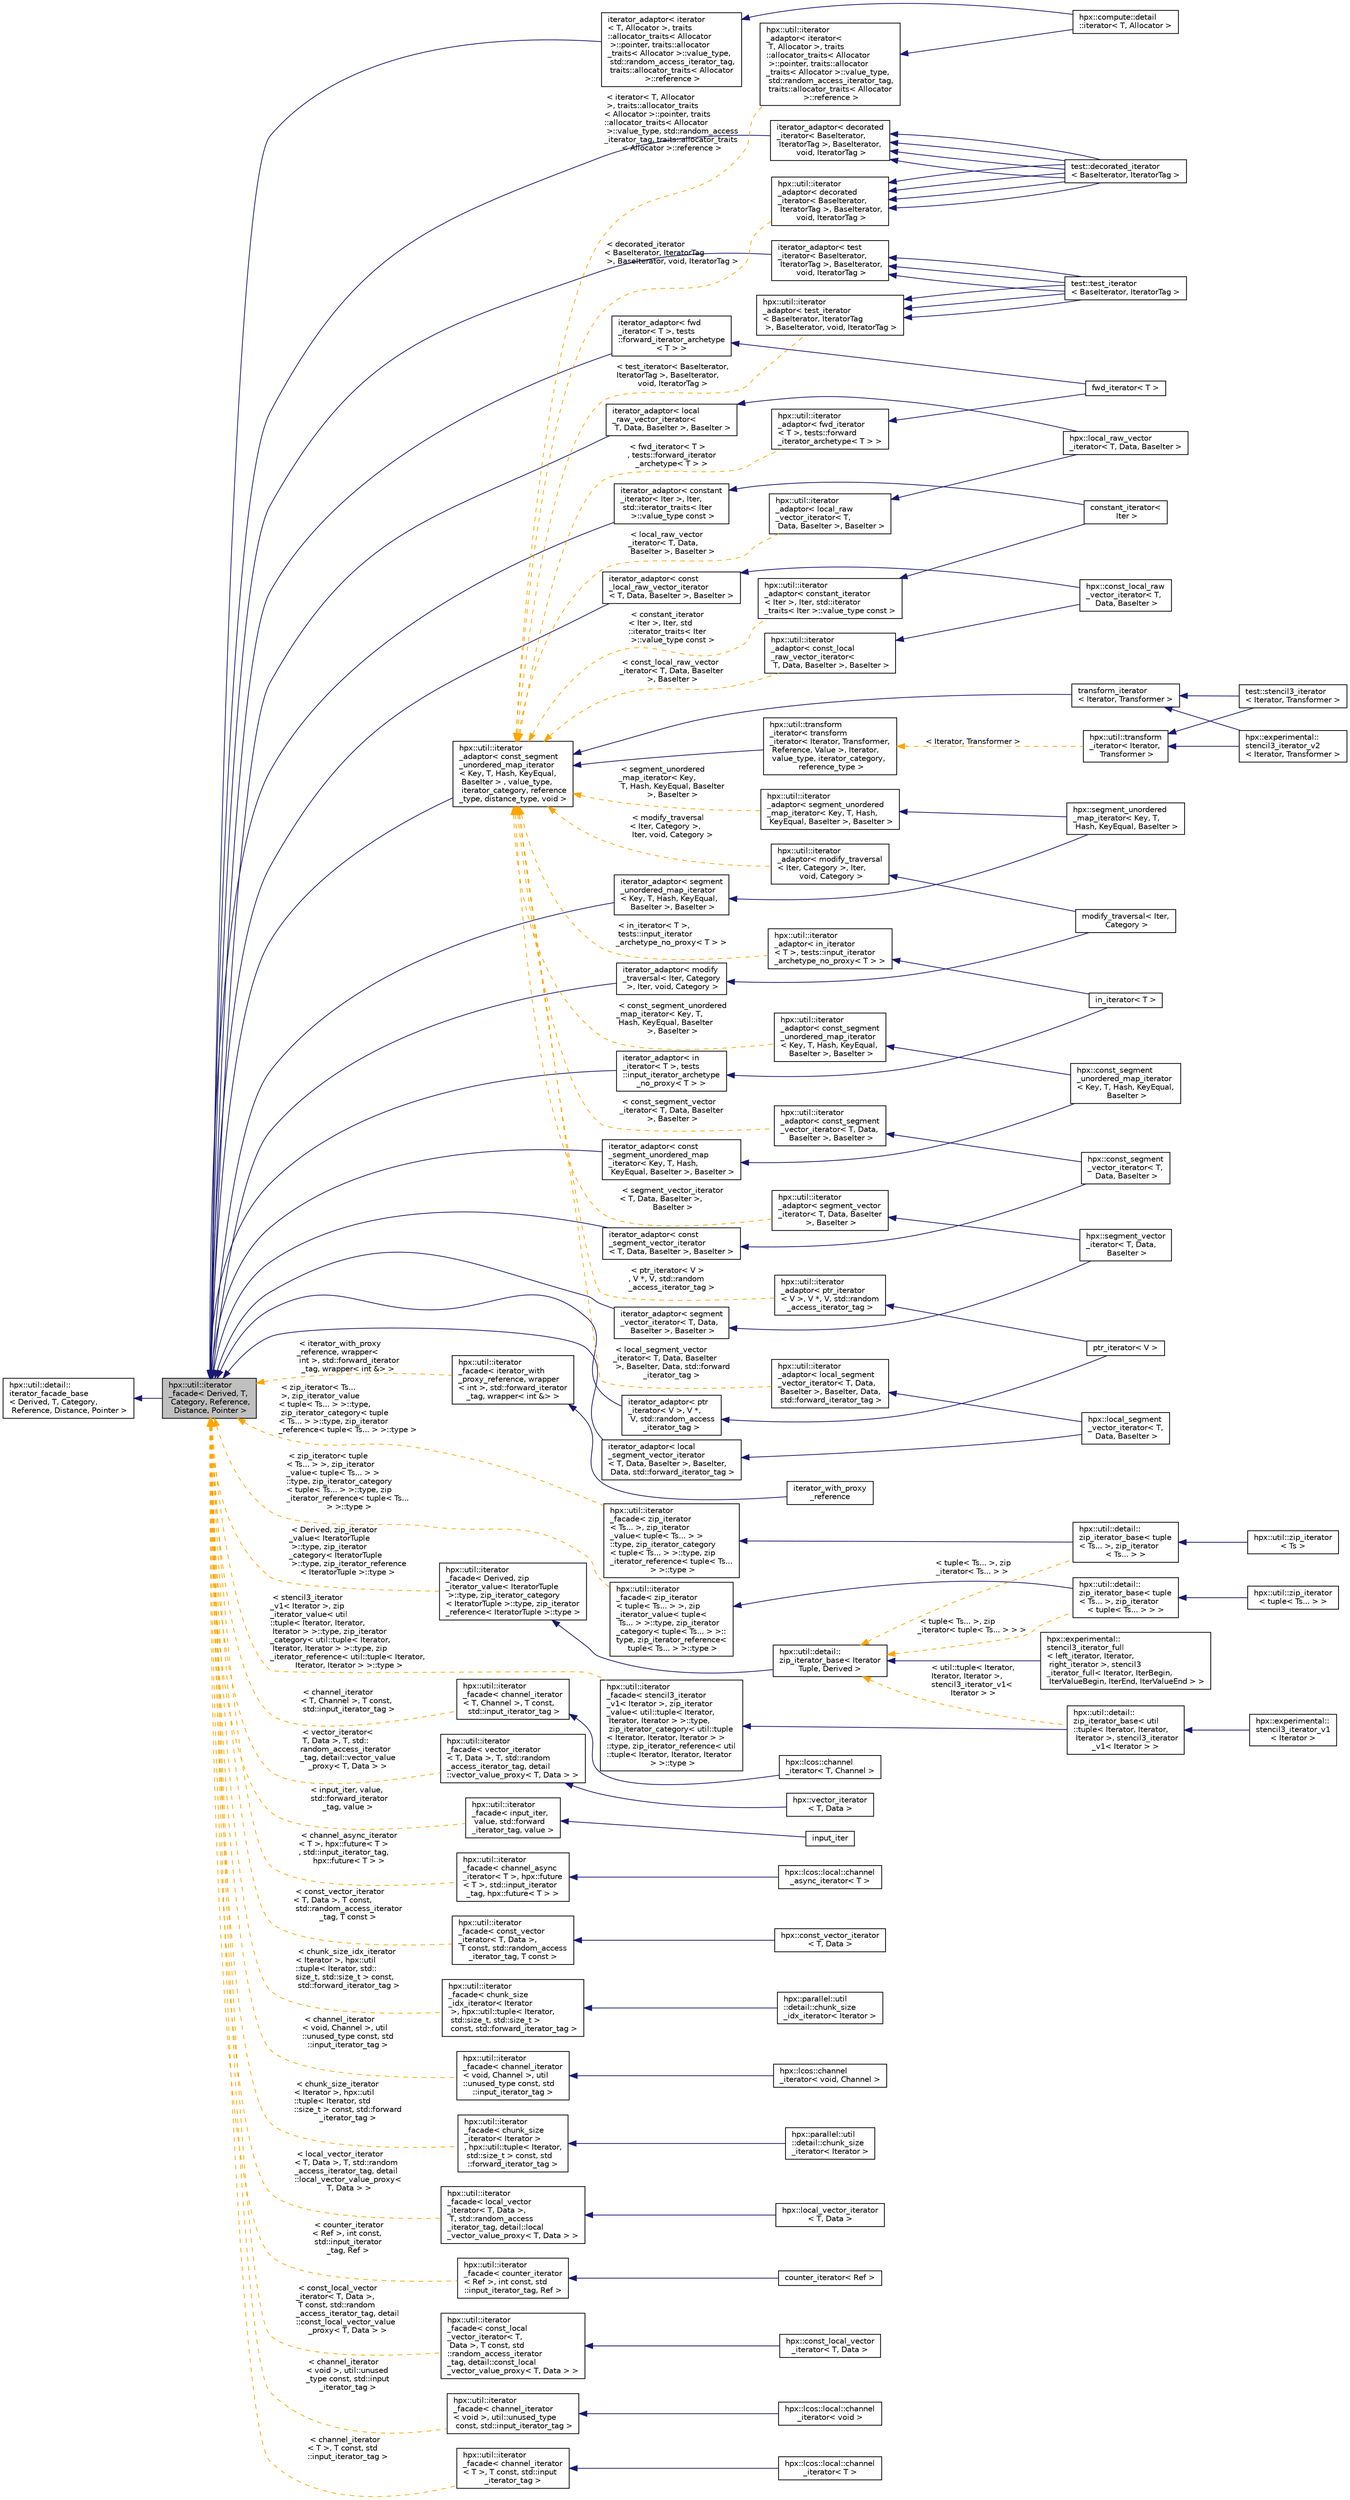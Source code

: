 digraph "hpx::util::iterator_facade&lt; Derived, T, Category, Reference, Distance, Pointer &gt;"
{
  edge [fontname="Helvetica",fontsize="10",labelfontname="Helvetica",labelfontsize="10"];
  node [fontname="Helvetica",fontsize="10",shape=record];
  rankdir="LR";
  Node0 [label="hpx::util::iterator\l_facade\< Derived, T,\l Category, Reference,\l Distance, Pointer \>",height=0.2,width=0.4,color="black", fillcolor="grey75", style="filled", fontcolor="black"];
  Node1 -> Node0 [dir="back",color="midnightblue",fontsize="10",style="solid",fontname="Helvetica"];
  Node1 [label="hpx::util::detail::\literator_facade_base\l\< Derived, T, Category,\l Reference, Distance, Pointer \>",height=0.2,width=0.4,color="black", fillcolor="white", style="filled",URL="$d5/d11/classhpx_1_1util_1_1detail_1_1iterator__facade__base.html"];
  Node0 -> Node2 [dir="back",color="midnightblue",fontsize="10",style="solid",fontname="Helvetica"];
  Node2 [label="hpx::util::iterator\l_adaptor\< const_segment\l_unordered_map_iterator\l\< Key, T, Hash, KeyEqual,\l BaseIter \> , value_type,\l iterator_category, reference\l_type, distance_type, void  \>",height=0.2,width=0.4,color="black", fillcolor="white", style="filled",URL="$dd/d31/classhpx_1_1util_1_1iterator__adaptor.html"];
  Node2 -> Node3 [dir="back",color="midnightblue",fontsize="10",style="solid",fontname="Helvetica"];
  Node3 [label="hpx::util::transform\l_iterator\< transform\l_iterator\< Iterator, Transformer,\l Reference, Value \>, Iterator,\l value_type, iterator_category,\l reference_type \>",height=0.2,width=0.4,color="black", fillcolor="white", style="filled",URL="$d0/d62/classhpx_1_1util_1_1transform__iterator.html"];
  Node3 -> Node4 [dir="back",color="orange",fontsize="10",style="dashed",label=" \< Iterator, Transformer \>" ,fontname="Helvetica"];
  Node4 [label="hpx::util::transform\l_iterator\< Iterator,\l Transformer \>",height=0.2,width=0.4,color="black", fillcolor="white", style="filled",URL="$d0/d62/classhpx_1_1util_1_1transform__iterator.html"];
  Node4 -> Node5 [dir="back",color="midnightblue",fontsize="10",style="solid",fontname="Helvetica"];
  Node5 [label="hpx::experimental::\lstencil3_iterator_v2\l\< Iterator, Transformer \>",height=0.2,width=0.4,color="black", fillcolor="white", style="filled",URL="$d1/d6e/classhpx_1_1experimental_1_1stencil3__iterator__v2.html"];
  Node4 -> Node6 [dir="back",color="midnightblue",fontsize="10",style="solid",fontname="Helvetica"];
  Node6 [label="test::stencil3_iterator\l\< Iterator, Transformer \>",height=0.2,width=0.4,color="black", fillcolor="white", style="filled",URL="$db/d27/classtest_1_1stencil3__iterator.html"];
  Node2 -> Node7 [dir="back",color="midnightblue",fontsize="10",style="solid",fontname="Helvetica"];
  Node7 [label="transform_iterator\l\< Iterator, Transformer \>",height=0.2,width=0.4,color="black", fillcolor="white", style="filled",URL="$d0/d62/classhpx_1_1util_1_1transform__iterator.html"];
  Node7 -> Node5 [dir="back",color="midnightblue",fontsize="10",style="solid",fontname="Helvetica"];
  Node7 -> Node6 [dir="back",color="midnightblue",fontsize="10",style="solid",fontname="Helvetica"];
  Node2 -> Node8 [dir="back",color="orange",fontsize="10",style="dashed",label=" \< fwd_iterator\< T \>\l, tests::forward_iterator\l_archetype\< T \> \>" ,fontname="Helvetica"];
  Node8 [label="hpx::util::iterator\l_adaptor\< fwd_iterator\l\< T \>, tests::forward\l_iterator_archetype\< T \> \>",height=0.2,width=0.4,color="black", fillcolor="white", style="filled",URL="$dd/d31/classhpx_1_1util_1_1iterator__adaptor.html"];
  Node8 -> Node9 [dir="back",color="midnightblue",fontsize="10",style="solid",fontname="Helvetica"];
  Node9 [label="fwd_iterator\< T \>",height=0.2,width=0.4,color="black", fillcolor="white", style="filled",URL="$da/de9/structfwd__iterator.html"];
  Node2 -> Node10 [dir="back",color="orange",fontsize="10",style="dashed",label=" \< constant_iterator\l\< Iter \>, Iter, std\l::iterator_traits\< Iter\l \>::value_type const \>" ,fontname="Helvetica"];
  Node10 [label="hpx::util::iterator\l_adaptor\< constant_iterator\l\< Iter \>, Iter, std::iterator\l_traits\< Iter \>::value_type const \>",height=0.2,width=0.4,color="black", fillcolor="white", style="filled",URL="$dd/d31/classhpx_1_1util_1_1iterator__adaptor.html"];
  Node10 -> Node11 [dir="back",color="midnightblue",fontsize="10",style="solid",fontname="Helvetica"];
  Node11 [label="constant_iterator\<\l Iter \>",height=0.2,width=0.4,color="black", fillcolor="white", style="filled",URL="$d3/d8c/structconstant__iterator.html"];
  Node2 -> Node12 [dir="back",color="orange",fontsize="10",style="dashed",label=" \< iterator\< T, Allocator\l \>, traits::allocator_traits\l\< Allocator \>::pointer, traits\l::allocator_traits\< Allocator\l \>::value_type, std::random_access\l_iterator_tag, traits::allocator_traits\l\< Allocator \>::reference \>" ,fontname="Helvetica"];
  Node12 [label="hpx::util::iterator\l_adaptor\< iterator\<\l T, Allocator \>, traits\l::allocator_traits\< Allocator\l \>::pointer, traits::allocator\l_traits\< Allocator \>::value_type,\l std::random_access_iterator_tag,\l traits::allocator_traits\< Allocator\l \>::reference \>",height=0.2,width=0.4,color="black", fillcolor="white", style="filled",URL="$dd/d31/classhpx_1_1util_1_1iterator__adaptor.html"];
  Node12 -> Node13 [dir="back",color="midnightblue",fontsize="10",style="solid",fontname="Helvetica"];
  Node13 [label="hpx::compute::detail\l::iterator\< T, Allocator \>",height=0.2,width=0.4,color="black", fillcolor="white", style="filled",URL="$da/d96/structhpx_1_1compute_1_1detail_1_1iterator.html"];
  Node2 -> Node14 [dir="back",color="orange",fontsize="10",style="dashed",label=" \< test_iterator\< BaseIterator,\l IteratorTag \>, BaseIterator,\l void, IteratorTag \>" ,fontname="Helvetica"];
  Node14 [label="hpx::util::iterator\l_adaptor\< test_iterator\l\< BaseIterator, IteratorTag\l \>, BaseIterator, void, IteratorTag \>",height=0.2,width=0.4,color="black", fillcolor="white", style="filled",URL="$dd/d31/classhpx_1_1util_1_1iterator__adaptor.html"];
  Node14 -> Node15 [dir="back",color="midnightblue",fontsize="10",style="solid",fontname="Helvetica"];
  Node15 [label="test::test_iterator\l\< BaseIterator, IteratorTag \>",height=0.2,width=0.4,color="black", fillcolor="white", style="filled",URL="$d8/d70/structtest_1_1test__iterator.html"];
  Node14 -> Node15 [dir="back",color="midnightblue",fontsize="10",style="solid",fontname="Helvetica"];
  Node14 -> Node15 [dir="back",color="midnightblue",fontsize="10",style="solid",fontname="Helvetica"];
  Node2 -> Node16 [dir="back",color="orange",fontsize="10",style="dashed",label=" \< local_raw_vector\l_iterator\< T, Data,\l BaseIter \>, BaseIter \>" ,fontname="Helvetica"];
  Node16 [label="hpx::util::iterator\l_adaptor\< local_raw\l_vector_iterator\< T,\l Data, BaseIter \>, BaseIter \>",height=0.2,width=0.4,color="black", fillcolor="white", style="filled",URL="$dd/d31/classhpx_1_1util_1_1iterator__adaptor.html"];
  Node16 -> Node17 [dir="back",color="midnightblue",fontsize="10",style="solid",fontname="Helvetica"];
  Node17 [label="hpx::local_raw_vector\l_iterator\< T, Data, BaseIter \>",height=0.2,width=0.4,color="black", fillcolor="white", style="filled",URL="$d7/dfa/classhpx_1_1local__raw__vector__iterator.html"];
  Node2 -> Node18 [dir="back",color="orange",fontsize="10",style="dashed",label=" \< const_local_raw_vector\l_iterator\< T, Data, BaseIter\l \>, BaseIter \>" ,fontname="Helvetica"];
  Node18 [label="hpx::util::iterator\l_adaptor\< const_local\l_raw_vector_iterator\<\l T, Data, BaseIter \>, BaseIter \>",height=0.2,width=0.4,color="black", fillcolor="white", style="filled",URL="$dd/d31/classhpx_1_1util_1_1iterator__adaptor.html"];
  Node18 -> Node19 [dir="back",color="midnightblue",fontsize="10",style="solid",fontname="Helvetica"];
  Node19 [label="hpx::const_local_raw\l_vector_iterator\< T,\l Data, BaseIter \>",height=0.2,width=0.4,color="black", fillcolor="white", style="filled",URL="$d1/d83/classhpx_1_1const__local__raw__vector__iterator.html"];
  Node2 -> Node20 [dir="back",color="orange",fontsize="10",style="dashed",label=" \< in_iterator\< T \>,\l tests::input_iterator\l_archetype_no_proxy\< T \> \>" ,fontname="Helvetica"];
  Node20 [label="hpx::util::iterator\l_adaptor\< in_iterator\l\< T \>, tests::input_iterator\l_archetype_no_proxy\< T \> \>",height=0.2,width=0.4,color="black", fillcolor="white", style="filled",URL="$dd/d31/classhpx_1_1util_1_1iterator__adaptor.html"];
  Node20 -> Node21 [dir="back",color="midnightblue",fontsize="10",style="solid",fontname="Helvetica"];
  Node21 [label="in_iterator\< T \>",height=0.2,width=0.4,color="black", fillcolor="white", style="filled",URL="$dd/d3c/structin__iterator.html"];
  Node2 -> Node22 [dir="back",color="orange",fontsize="10",style="dashed",label=" \< const_segment_vector\l_iterator\< T, Data, BaseIter\l \>, BaseIter \>" ,fontname="Helvetica"];
  Node22 [label="hpx::util::iterator\l_adaptor\< const_segment\l_vector_iterator\< T, Data,\l BaseIter \>, BaseIter \>",height=0.2,width=0.4,color="black", fillcolor="white", style="filled",URL="$dd/d31/classhpx_1_1util_1_1iterator__adaptor.html"];
  Node22 -> Node23 [dir="back",color="midnightblue",fontsize="10",style="solid",fontname="Helvetica"];
  Node23 [label="hpx::const_segment\l_vector_iterator\< T,\l Data, BaseIter \>",height=0.2,width=0.4,color="black", fillcolor="white", style="filled",URL="$da/d11/classhpx_1_1const__segment__vector__iterator.html"];
  Node2 -> Node24 [dir="back",color="orange",fontsize="10",style="dashed",label=" \< local_segment_vector\l_iterator\< T, Data, BaseIter\l \>, BaseIter, Data, std::forward\l_iterator_tag \>" ,fontname="Helvetica"];
  Node24 [label="hpx::util::iterator\l_adaptor\< local_segment\l_vector_iterator\< T, Data,\l BaseIter \>, BaseIter, Data,\l std::forward_iterator_tag \>",height=0.2,width=0.4,color="black", fillcolor="white", style="filled",URL="$dd/d31/classhpx_1_1util_1_1iterator__adaptor.html"];
  Node24 -> Node25 [dir="back",color="midnightblue",fontsize="10",style="solid",fontname="Helvetica"];
  Node25 [label="hpx::local_segment\l_vector_iterator\< T,\l Data, BaseIter \>",height=0.2,width=0.4,color="black", fillcolor="white", style="filled",URL="$d8/d51/classhpx_1_1local__segment__vector__iterator.html",tooltip="This class implement the local segmented iterator for the hpx::vector. "];
  Node2 -> Node26 [dir="back",color="orange",fontsize="10",style="dashed",label=" \< const_segment_unordered\l_map_iterator\< Key, T,\l Hash, KeyEqual, BaseIter\l \>, BaseIter \>" ,fontname="Helvetica"];
  Node26 [label="hpx::util::iterator\l_adaptor\< const_segment\l_unordered_map_iterator\l\< Key, T, Hash, KeyEqual,\l BaseIter \>, BaseIter \>",height=0.2,width=0.4,color="black", fillcolor="white", style="filled",URL="$dd/d31/classhpx_1_1util_1_1iterator__adaptor.html"];
  Node26 -> Node27 [dir="back",color="midnightblue",fontsize="10",style="solid",fontname="Helvetica"];
  Node27 [label="hpx::const_segment\l_unordered_map_iterator\l\< Key, T, Hash, KeyEqual,\l BaseIter \>",height=0.2,width=0.4,color="black", fillcolor="white", style="filled",URL="$d9/d58/classhpx_1_1const__segment__unordered__map__iterator.html"];
  Node2 -> Node28 [dir="back",color="orange",fontsize="10",style="dashed",label=" \< modify_traversal\l\< Iter, Category \>,\l Iter, void, Category \>" ,fontname="Helvetica"];
  Node28 [label="hpx::util::iterator\l_adaptor\< modify_traversal\l\< Iter, Category \>, Iter,\l void, Category \>",height=0.2,width=0.4,color="black", fillcolor="white", style="filled",URL="$dd/d31/classhpx_1_1util_1_1iterator__adaptor.html"];
  Node28 -> Node29 [dir="back",color="midnightblue",fontsize="10",style="solid",fontname="Helvetica"];
  Node29 [label="modify_traversal\< Iter,\l Category \>",height=0.2,width=0.4,color="black", fillcolor="white", style="filled",URL="$dc/d7c/structmodify__traversal.html"];
  Node2 -> Node30 [dir="back",color="orange",fontsize="10",style="dashed",label=" \< segment_vector_iterator\l\< T, Data, BaseIter \>,\l BaseIter \>" ,fontname="Helvetica"];
  Node30 [label="hpx::util::iterator\l_adaptor\< segment_vector\l_iterator\< T, Data, BaseIter\l \>, BaseIter \>",height=0.2,width=0.4,color="black", fillcolor="white", style="filled",URL="$dd/d31/classhpx_1_1util_1_1iterator__adaptor.html"];
  Node30 -> Node31 [dir="back",color="midnightblue",fontsize="10",style="solid",fontname="Helvetica"];
  Node31 [label="hpx::segment_vector\l_iterator\< T, Data,\l BaseIter \>",height=0.2,width=0.4,color="black", fillcolor="white", style="filled",URL="$dc/de7/classhpx_1_1segment__vector__iterator.html",tooltip="This class implement the segmented iterator for the hpx::vector. "];
  Node2 -> Node32 [dir="back",color="orange",fontsize="10",style="dashed",label=" \< decorated_iterator\l\< BaseIterator, IteratorTag\l \>, BaseIterator, void, IteratorTag \>" ,fontname="Helvetica"];
  Node32 [label="hpx::util::iterator\l_adaptor\< decorated\l_iterator\< BaseIterator,\l IteratorTag \>, BaseIterator,\l void, IteratorTag \>",height=0.2,width=0.4,color="black", fillcolor="white", style="filled",URL="$dd/d31/classhpx_1_1util_1_1iterator__adaptor.html"];
  Node32 -> Node33 [dir="back",color="midnightblue",fontsize="10",style="solid",fontname="Helvetica"];
  Node33 [label="test::decorated_iterator\l\< BaseIterator, IteratorTag \>",height=0.2,width=0.4,color="black", fillcolor="white", style="filled",URL="$d5/d3a/structtest_1_1decorated__iterator.html"];
  Node32 -> Node33 [dir="back",color="midnightblue",fontsize="10",style="solid",fontname="Helvetica"];
  Node32 -> Node33 [dir="back",color="midnightblue",fontsize="10",style="solid",fontname="Helvetica"];
  Node32 -> Node33 [dir="back",color="midnightblue",fontsize="10",style="solid",fontname="Helvetica"];
  Node2 -> Node34 [dir="back",color="orange",fontsize="10",style="dashed",label=" \< ptr_iterator\< V \>\l, V *, V, std::random\l_access_iterator_tag \>" ,fontname="Helvetica"];
  Node34 [label="hpx::util::iterator\l_adaptor\< ptr_iterator\l\< V \>, V *, V, std::random\l_access_iterator_tag \>",height=0.2,width=0.4,color="black", fillcolor="white", style="filled",URL="$dd/d31/classhpx_1_1util_1_1iterator__adaptor.html"];
  Node34 -> Node35 [dir="back",color="midnightblue",fontsize="10",style="solid",fontname="Helvetica"];
  Node35 [label="ptr_iterator\< V \>",height=0.2,width=0.4,color="black", fillcolor="white", style="filled",URL="$df/d69/structptr__iterator.html"];
  Node2 -> Node36 [dir="back",color="orange",fontsize="10",style="dashed",label=" \< segment_unordered\l_map_iterator\< Key,\l T, Hash, KeyEqual, BaseIter\l \>, BaseIter \>" ,fontname="Helvetica"];
  Node36 [label="hpx::util::iterator\l_adaptor\< segment_unordered\l_map_iterator\< Key, T, Hash,\l KeyEqual, BaseIter \>, BaseIter \>",height=0.2,width=0.4,color="black", fillcolor="white", style="filled",URL="$dd/d31/classhpx_1_1util_1_1iterator__adaptor.html"];
  Node36 -> Node37 [dir="back",color="midnightblue",fontsize="10",style="solid",fontname="Helvetica"];
  Node37 [label="hpx::segment_unordered\l_map_iterator\< Key, T,\l Hash, KeyEqual, BaseIter \>",height=0.2,width=0.4,color="black", fillcolor="white", style="filled",URL="$d4/d5f/classhpx_1_1segment__unordered__map__iterator.html",tooltip="This class implement the segmented iterator for the hpx::vector. "];
  Node0 -> Node38 [dir="back",color="midnightblue",fontsize="10",style="solid",fontname="Helvetica"];
  Node38 [label="iterator_adaptor\< const\l_local_raw_vector_iterator\l\< T, Data, BaseIter \>, BaseIter \>",height=0.2,width=0.4,color="black", fillcolor="white", style="filled",URL="$dd/d31/classhpx_1_1util_1_1iterator__adaptor.html"];
  Node38 -> Node19 [dir="back",color="midnightblue",fontsize="10",style="solid",fontname="Helvetica"];
  Node0 -> Node39 [dir="back",color="midnightblue",fontsize="10",style="solid",fontname="Helvetica"];
  Node39 [label="iterator_adaptor\< const\l_segment_unordered_map\l_iterator\< Key, T, Hash,\l KeyEqual, BaseIter \>, BaseIter \>",height=0.2,width=0.4,color="black", fillcolor="white", style="filled",URL="$dd/d31/classhpx_1_1util_1_1iterator__adaptor.html"];
  Node39 -> Node27 [dir="back",color="midnightblue",fontsize="10",style="solid",fontname="Helvetica"];
  Node0 -> Node40 [dir="back",color="midnightblue",fontsize="10",style="solid",fontname="Helvetica"];
  Node40 [label="iterator_adaptor\< const\l_segment_vector_iterator\l\< T, Data, BaseIter \>, BaseIter \>",height=0.2,width=0.4,color="black", fillcolor="white", style="filled",URL="$dd/d31/classhpx_1_1util_1_1iterator__adaptor.html"];
  Node40 -> Node23 [dir="back",color="midnightblue",fontsize="10",style="solid",fontname="Helvetica"];
  Node0 -> Node41 [dir="back",color="midnightblue",fontsize="10",style="solid",fontname="Helvetica"];
  Node41 [label="iterator_adaptor\< constant\l_iterator\< Iter \>, Iter,\l std::iterator_traits\< Iter\l \>::value_type const \>",height=0.2,width=0.4,color="black", fillcolor="white", style="filled",URL="$dd/d31/classhpx_1_1util_1_1iterator__adaptor.html"];
  Node41 -> Node11 [dir="back",color="midnightblue",fontsize="10",style="solid",fontname="Helvetica"];
  Node0 -> Node42 [dir="back",color="midnightblue",fontsize="10",style="solid",fontname="Helvetica"];
  Node42 [label="iterator_adaptor\< decorated\l_iterator\< BaseIterator,\l IteratorTag \>, BaseIterator,\l void, IteratorTag \>",height=0.2,width=0.4,color="black", fillcolor="white", style="filled",URL="$dd/d31/classhpx_1_1util_1_1iterator__adaptor.html"];
  Node42 -> Node33 [dir="back",color="midnightblue",fontsize="10",style="solid",fontname="Helvetica"];
  Node42 -> Node33 [dir="back",color="midnightblue",fontsize="10",style="solid",fontname="Helvetica"];
  Node42 -> Node33 [dir="back",color="midnightblue",fontsize="10",style="solid",fontname="Helvetica"];
  Node42 -> Node33 [dir="back",color="midnightblue",fontsize="10",style="solid",fontname="Helvetica"];
  Node0 -> Node43 [dir="back",color="midnightblue",fontsize="10",style="solid",fontname="Helvetica"];
  Node43 [label="iterator_adaptor\< fwd\l_iterator\< T \>, tests\l::forward_iterator_archetype\l\< T \> \>",height=0.2,width=0.4,color="black", fillcolor="white", style="filled",URL="$dd/d31/classhpx_1_1util_1_1iterator__adaptor.html"];
  Node43 -> Node9 [dir="back",color="midnightblue",fontsize="10",style="solid",fontname="Helvetica"];
  Node0 -> Node44 [dir="back",color="midnightblue",fontsize="10",style="solid",fontname="Helvetica"];
  Node44 [label="iterator_adaptor\< in\l_iterator\< T \>, tests\l::input_iterator_archetype\l_no_proxy\< T \> \>",height=0.2,width=0.4,color="black", fillcolor="white", style="filled",URL="$dd/d31/classhpx_1_1util_1_1iterator__adaptor.html"];
  Node44 -> Node21 [dir="back",color="midnightblue",fontsize="10",style="solid",fontname="Helvetica"];
  Node0 -> Node45 [dir="back",color="midnightblue",fontsize="10",style="solid",fontname="Helvetica"];
  Node45 [label="iterator_adaptor\< iterator\l\< T, Allocator \>, traits\l::allocator_traits\< Allocator\l \>::pointer, traits::allocator\l_traits\< Allocator \>::value_type,\l std::random_access_iterator_tag,\l traits::allocator_traits\< Allocator\l \>::reference \>",height=0.2,width=0.4,color="black", fillcolor="white", style="filled",URL="$dd/d31/classhpx_1_1util_1_1iterator__adaptor.html"];
  Node45 -> Node13 [dir="back",color="midnightblue",fontsize="10",style="solid",fontname="Helvetica"];
  Node0 -> Node46 [dir="back",color="midnightblue",fontsize="10",style="solid",fontname="Helvetica"];
  Node46 [label="iterator_adaptor\< local\l_raw_vector_iterator\<\l T, Data, BaseIter \>, BaseIter \>",height=0.2,width=0.4,color="black", fillcolor="white", style="filled",URL="$dd/d31/classhpx_1_1util_1_1iterator__adaptor.html"];
  Node46 -> Node17 [dir="back",color="midnightblue",fontsize="10",style="solid",fontname="Helvetica"];
  Node0 -> Node47 [dir="back",color="midnightblue",fontsize="10",style="solid",fontname="Helvetica"];
  Node47 [label="iterator_adaptor\< local\l_segment_vector_iterator\l\< T, Data, BaseIter \>, BaseIter,\l Data, std::forward_iterator_tag \>",height=0.2,width=0.4,color="black", fillcolor="white", style="filled",URL="$dd/d31/classhpx_1_1util_1_1iterator__adaptor.html"];
  Node47 -> Node25 [dir="back",color="midnightblue",fontsize="10",style="solid",fontname="Helvetica"];
  Node0 -> Node48 [dir="back",color="midnightblue",fontsize="10",style="solid",fontname="Helvetica"];
  Node48 [label="iterator_adaptor\< modify\l_traversal\< Iter, Category\l \>, Iter, void, Category \>",height=0.2,width=0.4,color="black", fillcolor="white", style="filled",URL="$dd/d31/classhpx_1_1util_1_1iterator__adaptor.html"];
  Node48 -> Node29 [dir="back",color="midnightblue",fontsize="10",style="solid",fontname="Helvetica"];
  Node0 -> Node49 [dir="back",color="midnightblue",fontsize="10",style="solid",fontname="Helvetica"];
  Node49 [label="iterator_adaptor\< ptr\l_iterator\< V \>, V *,\l V, std::random_access\l_iterator_tag \>",height=0.2,width=0.4,color="black", fillcolor="white", style="filled",URL="$dd/d31/classhpx_1_1util_1_1iterator__adaptor.html"];
  Node49 -> Node35 [dir="back",color="midnightblue",fontsize="10",style="solid",fontname="Helvetica"];
  Node0 -> Node50 [dir="back",color="midnightblue",fontsize="10",style="solid",fontname="Helvetica"];
  Node50 [label="iterator_adaptor\< segment\l_unordered_map_iterator\l\< Key, T, Hash, KeyEqual,\l BaseIter \>, BaseIter \>",height=0.2,width=0.4,color="black", fillcolor="white", style="filled",URL="$dd/d31/classhpx_1_1util_1_1iterator__adaptor.html"];
  Node50 -> Node37 [dir="back",color="midnightblue",fontsize="10",style="solid",fontname="Helvetica"];
  Node0 -> Node51 [dir="back",color="midnightblue",fontsize="10",style="solid",fontname="Helvetica"];
  Node51 [label="iterator_adaptor\< segment\l_vector_iterator\< T, Data,\l BaseIter \>, BaseIter \>",height=0.2,width=0.4,color="black", fillcolor="white", style="filled",URL="$dd/d31/classhpx_1_1util_1_1iterator__adaptor.html"];
  Node51 -> Node31 [dir="back",color="midnightblue",fontsize="10",style="solid",fontname="Helvetica"];
  Node0 -> Node52 [dir="back",color="midnightblue",fontsize="10",style="solid",fontname="Helvetica"];
  Node52 [label="iterator_adaptor\< test\l_iterator\< BaseIterator,\l IteratorTag \>, BaseIterator,\l void, IteratorTag \>",height=0.2,width=0.4,color="black", fillcolor="white", style="filled",URL="$dd/d31/classhpx_1_1util_1_1iterator__adaptor.html"];
  Node52 -> Node15 [dir="back",color="midnightblue",fontsize="10",style="solid",fontname="Helvetica"];
  Node52 -> Node15 [dir="back",color="midnightblue",fontsize="10",style="solid",fontname="Helvetica"];
  Node52 -> Node15 [dir="back",color="midnightblue",fontsize="10",style="solid",fontname="Helvetica"];
  Node0 -> Node53 [dir="back",color="orange",fontsize="10",style="dashed",label=" \< iterator_with_proxy\l_reference, wrapper\<\l int \>, std::forward_iterator\l_tag, wrapper\< int &\> \>" ,fontname="Helvetica"];
  Node53 [label="hpx::util::iterator\l_facade\< iterator_with\l_proxy_reference, wrapper\l\< int \>, std::forward_iterator\l_tag, wrapper\< int &\> \>",height=0.2,width=0.4,color="black", fillcolor="white", style="filled",URL="$db/d7c/structhpx_1_1util_1_1iterator__facade.html"];
  Node53 -> Node54 [dir="back",color="midnightblue",fontsize="10",style="solid",fontname="Helvetica"];
  Node54 [label="iterator_with_proxy\l_reference",height=0.2,width=0.4,color="black", fillcolor="white", style="filled",URL="$db/d8e/structiterator__with__proxy__reference.html"];
  Node0 -> Node55 [dir="back",color="orange",fontsize="10",style="dashed",label=" \< zip_iterator\< tuple\l\< Ts... \> \>, zip_iterator\l_value\< tuple\< Ts... \> \>\l::type, zip_iterator_category\l\< tuple\< Ts... \> \>::type, zip\l_iterator_reference\< tuple\< Ts...\l \> \>::type \>" ,fontname="Helvetica"];
  Node55 [label="hpx::util::iterator\l_facade\< zip_iterator\l\< tuple\< Ts... \> \>, zip\l_iterator_value\< tuple\<\l Ts... \> \>::type, zip_iterator\l_category\< tuple\< Ts... \> \>::\ltype, zip_iterator_reference\<\l tuple\< Ts... \> \>::type \>",height=0.2,width=0.4,color="black", fillcolor="white", style="filled",URL="$db/d7c/structhpx_1_1util_1_1iterator__facade.html"];
  Node55 -> Node56 [dir="back",color="midnightblue",fontsize="10",style="solid",fontname="Helvetica"];
  Node56 [label="hpx::util::detail::\lzip_iterator_base\< tuple\l\< Ts... \>, zip_iterator\l\< tuple\< Ts... \> \> \>",height=0.2,width=0.4,color="black", fillcolor="white", style="filled",URL="$d8/d23/classhpx_1_1util_1_1detail_1_1zip__iterator__base.html"];
  Node56 -> Node57 [dir="back",color="midnightblue",fontsize="10",style="solid",fontname="Helvetica"];
  Node57 [label="hpx::util::zip_iterator\l\< tuple\< Ts... \> \>",height=0.2,width=0.4,color="black", fillcolor="white", style="filled",URL="$d8/d51/classhpx_1_1util_1_1zip__iterator_3_01tuple_3_01_ts_8_8_8_01_4_01_4.html"];
  Node0 -> Node58 [dir="back",color="orange",fontsize="10",style="dashed",label=" \< channel_iterator\l\< T, Channel \>, T const,\l std::input_iterator_tag \>" ,fontname="Helvetica"];
  Node58 [label="hpx::util::iterator\l_facade\< channel_iterator\l\< T, Channel \>, T const,\l std::input_iterator_tag \>",height=0.2,width=0.4,color="black", fillcolor="white", style="filled",URL="$db/d7c/structhpx_1_1util_1_1iterator__facade.html"];
  Node58 -> Node59 [dir="back",color="midnightblue",fontsize="10",style="solid",fontname="Helvetica"];
  Node59 [label="hpx::lcos::channel\l_iterator\< T, Channel \>",height=0.2,width=0.4,color="black", fillcolor="white", style="filled",URL="$d0/dc2/classhpx_1_1lcos_1_1channel__iterator.html"];
  Node0 -> Node60 [dir="back",color="orange",fontsize="10",style="dashed",label=" \< vector_iterator\<\l T, Data \>, T, std::\lrandom_access_iterator\l_tag, detail::vector_value\l_proxy\< T, Data \> \>" ,fontname="Helvetica"];
  Node60 [label="hpx::util::iterator\l_facade\< vector_iterator\l\< T, Data \>, T, std::random\l_access_iterator_tag, detail\l::vector_value_proxy\< T, Data \> \>",height=0.2,width=0.4,color="black", fillcolor="white", style="filled",URL="$db/d7c/structhpx_1_1util_1_1iterator__facade.html"];
  Node60 -> Node61 [dir="back",color="midnightblue",fontsize="10",style="solid",fontname="Helvetica"];
  Node61 [label="hpx::vector_iterator\l\< T, Data \>",height=0.2,width=0.4,color="black", fillcolor="white", style="filled",URL="$d2/d80/classhpx_1_1vector__iterator.html",tooltip="This class implements the (global) iterator functionality for hpx::vector. "];
  Node0 -> Node62 [dir="back",color="orange",fontsize="10",style="dashed",label=" \< input_iter, value,\l std::forward_iterator\l_tag, value \>" ,fontname="Helvetica"];
  Node62 [label="hpx::util::iterator\l_facade\< input_iter,\l value, std::forward\l_iterator_tag, value \>",height=0.2,width=0.4,color="black", fillcolor="white", style="filled",URL="$db/d7c/structhpx_1_1util_1_1iterator__facade.html"];
  Node62 -> Node63 [dir="back",color="midnightblue",fontsize="10",style="solid",fontname="Helvetica"];
  Node63 [label="input_iter",height=0.2,width=0.4,color="black", fillcolor="white", style="filled",URL="$df/da7/structinput__iter.html"];
  Node0 -> Node64 [dir="back",color="orange",fontsize="10",style="dashed",label=" \< channel_async_iterator\l\< T \>, hpx::future\< T \>\l, std::input_iterator_tag,\l hpx::future\< T \> \>" ,fontname="Helvetica"];
  Node64 [label="hpx::util::iterator\l_facade\< channel_async\l_iterator\< T \>, hpx::future\l\< T \>, std::input_iterator\l_tag, hpx::future\< T \> \>",height=0.2,width=0.4,color="black", fillcolor="white", style="filled",URL="$db/d7c/structhpx_1_1util_1_1iterator__facade.html"];
  Node64 -> Node65 [dir="back",color="midnightblue",fontsize="10",style="solid",fontname="Helvetica"];
  Node65 [label="hpx::lcos::local::channel\l_async_iterator\< T \>",height=0.2,width=0.4,color="black", fillcolor="white", style="filled",URL="$db/d27/classhpx_1_1lcos_1_1local_1_1channel__async__iterator.html"];
  Node0 -> Node66 [dir="back",color="orange",fontsize="10",style="dashed",label=" \< const_vector_iterator\l\< T, Data \>, T const,\l std::random_access_iterator\l_tag, T const \>" ,fontname="Helvetica"];
  Node66 [label="hpx::util::iterator\l_facade\< const_vector\l_iterator\< T, Data \>,\l T const, std::random_access\l_iterator_tag, T const \>",height=0.2,width=0.4,color="black", fillcolor="white", style="filled",URL="$db/d7c/structhpx_1_1util_1_1iterator__facade.html"];
  Node66 -> Node67 [dir="back",color="midnightblue",fontsize="10",style="solid",fontname="Helvetica"];
  Node67 [label="hpx::const_vector_iterator\l\< T, Data \>",height=0.2,width=0.4,color="black", fillcolor="white", style="filled",URL="$da/dc5/classhpx_1_1const__vector__iterator.html"];
  Node0 -> Node68 [dir="back",color="orange",fontsize="10",style="dashed",label=" \< chunk_size_idx_iterator\l\< Iterator \>, hpx::util\l::tuple\< Iterator, std::\lsize_t, std::size_t \> const,\l std::forward_iterator_tag \>" ,fontname="Helvetica"];
  Node68 [label="hpx::util::iterator\l_facade\< chunk_size\l_idx_iterator\< Iterator\l \>, hpx::util::tuple\< Iterator,\l std::size_t, std::size_t \>\l const, std::forward_iterator_tag \>",height=0.2,width=0.4,color="black", fillcolor="white", style="filled",URL="$db/d7c/structhpx_1_1util_1_1iterator__facade.html"];
  Node68 -> Node69 [dir="back",color="midnightblue",fontsize="10",style="solid",fontname="Helvetica"];
  Node69 [label="hpx::parallel::util\l::detail::chunk_size\l_idx_iterator\< Iterator \>",height=0.2,width=0.4,color="black", fillcolor="white", style="filled",URL="$de/d56/structhpx_1_1parallel_1_1util_1_1detail_1_1chunk__size__idx__iterator.html"];
  Node0 -> Node70 [dir="back",color="orange",fontsize="10",style="dashed",label=" \< channel_iterator\l\< void, Channel \>, util\l::unused_type const, std\l::input_iterator_tag \>" ,fontname="Helvetica"];
  Node70 [label="hpx::util::iterator\l_facade\< channel_iterator\l\< void, Channel \>, util\l::unused_type const, std\l::input_iterator_tag \>",height=0.2,width=0.4,color="black", fillcolor="white", style="filled",URL="$db/d7c/structhpx_1_1util_1_1iterator__facade.html"];
  Node70 -> Node71 [dir="back",color="midnightblue",fontsize="10",style="solid",fontname="Helvetica"];
  Node71 [label="hpx::lcos::channel\l_iterator\< void, Channel \>",height=0.2,width=0.4,color="black", fillcolor="white", style="filled",URL="$d1/d1c/classhpx_1_1lcos_1_1channel__iterator_3_01void_00_01_channel_01_4.html"];
  Node0 -> Node72 [dir="back",color="orange",fontsize="10",style="dashed",label=" \< Derived, zip_iterator\l_value\< IteratorTuple\l \>::type, zip_iterator\l_category\< IteratorTuple\l \>::type, zip_iterator_reference\l\< IteratorTuple \>::type \>" ,fontname="Helvetica"];
  Node72 [label="hpx::util::iterator\l_facade\< Derived, zip\l_iterator_value\< IteratorTuple\l \>::type, zip_iterator_category\l\< IteratorTuple \>::type, zip_iterator\l_reference\< IteratorTuple \>::type \>",height=0.2,width=0.4,color="black", fillcolor="white", style="filled",URL="$db/d7c/structhpx_1_1util_1_1iterator__facade.html"];
  Node72 -> Node73 [dir="back",color="midnightblue",fontsize="10",style="solid",fontname="Helvetica"];
  Node73 [label="hpx::util::detail::\lzip_iterator_base\< Iterator\lTuple, Derived \>",height=0.2,width=0.4,color="black", fillcolor="white", style="filled",URL="$d8/d23/classhpx_1_1util_1_1detail_1_1zip__iterator__base.html"];
  Node73 -> Node74 [dir="back",color="midnightblue",fontsize="10",style="solid",fontname="Helvetica"];
  Node74 [label="hpx::experimental::\lstencil3_iterator_full\l\< left_iterator, Iterator,\l right_iterator \>, stencil3\l_iterator_full\< Iterator, IterBegin,\l IterValueBegin, IterEnd, IterValueEnd \> \>",height=0.2,width=0.4,color="black", fillcolor="white", style="filled",URL="$df/d0d/classhpx_1_1experimental_1_1stencil3__iterator__full.html"];
  Node73 -> Node56 [dir="back",color="orange",fontsize="10",style="dashed",label=" \< tuple\< Ts... \>, zip\l_iterator\< tuple\< Ts... \> \> \>" ,fontname="Helvetica"];
  Node73 -> Node75 [dir="back",color="orange",fontsize="10",style="dashed",label=" \< tuple\< Ts... \>, zip\l_iterator\< Ts... \> \>" ,fontname="Helvetica"];
  Node75 [label="hpx::util::detail::\lzip_iterator_base\< tuple\l\< Ts... \>, zip_iterator\l\< Ts... \> \>",height=0.2,width=0.4,color="black", fillcolor="white", style="filled",URL="$d8/d23/classhpx_1_1util_1_1detail_1_1zip__iterator__base.html"];
  Node75 -> Node76 [dir="back",color="midnightblue",fontsize="10",style="solid",fontname="Helvetica"];
  Node76 [label="hpx::util::zip_iterator\l\< Ts \>",height=0.2,width=0.4,color="black", fillcolor="white", style="filled",URL="$db/d00/classhpx_1_1util_1_1zip__iterator.html"];
  Node73 -> Node77 [dir="back",color="orange",fontsize="10",style="dashed",label=" \< util::tuple\< Iterator,\l Iterator, Iterator \>,\l stencil3_iterator_v1\<\l Iterator \> \>" ,fontname="Helvetica"];
  Node77 [label="hpx::util::detail::\lzip_iterator_base\< util\l::tuple\< Iterator, Iterator,\l Iterator \>, stencil3_iterator\l_v1\< Iterator \> \>",height=0.2,width=0.4,color="black", fillcolor="white", style="filled",URL="$d8/d23/classhpx_1_1util_1_1detail_1_1zip__iterator__base.html"];
  Node77 -> Node78 [dir="back",color="midnightblue",fontsize="10",style="solid",fontname="Helvetica"];
  Node78 [label="hpx::experimental::\lstencil3_iterator_v1\l\< Iterator \>",height=0.2,width=0.4,color="black", fillcolor="white", style="filled",URL="$df/d74/classhpx_1_1experimental_1_1stencil3__iterator__v1.html"];
  Node0 -> Node79 [dir="back",color="orange",fontsize="10",style="dashed",label=" \< chunk_size_iterator\l\< Iterator \>, hpx::util\l::tuple\< Iterator, std\l::size_t \> const, std::forward\l_iterator_tag \>" ,fontname="Helvetica"];
  Node79 [label="hpx::util::iterator\l_facade\< chunk_size\l_iterator\< Iterator \>\l, hpx::util::tuple\< Iterator,\l std::size_t \> const, std\l::forward_iterator_tag \>",height=0.2,width=0.4,color="black", fillcolor="white", style="filled",URL="$db/d7c/structhpx_1_1util_1_1iterator__facade.html"];
  Node79 -> Node80 [dir="back",color="midnightblue",fontsize="10",style="solid",fontname="Helvetica"];
  Node80 [label="hpx::parallel::util\l::detail::chunk_size\l_iterator\< Iterator \>",height=0.2,width=0.4,color="black", fillcolor="white", style="filled",URL="$d9/db7/structhpx_1_1parallel_1_1util_1_1detail_1_1chunk__size__iterator.html"];
  Node0 -> Node81 [dir="back",color="orange",fontsize="10",style="dashed",label=" \< local_vector_iterator\l\< T, Data \>, T, std::random\l_access_iterator_tag, detail\l::local_vector_value_proxy\<\l T, Data \> \>" ,fontname="Helvetica"];
  Node81 [label="hpx::util::iterator\l_facade\< local_vector\l_iterator\< T, Data \>,\l T, std::random_access\l_iterator_tag, detail::local\l_vector_value_proxy\< T, Data \> \>",height=0.2,width=0.4,color="black", fillcolor="white", style="filled",URL="$db/d7c/structhpx_1_1util_1_1iterator__facade.html"];
  Node81 -> Node82 [dir="back",color="midnightblue",fontsize="10",style="solid",fontname="Helvetica"];
  Node82 [label="hpx::local_vector_iterator\l\< T, Data \>",height=0.2,width=0.4,color="black", fillcolor="white", style="filled",URL="$dc/dbe/classhpx_1_1local__vector__iterator.html"];
  Node0 -> Node83 [dir="back",color="orange",fontsize="10",style="dashed",label=" \< stencil3_iterator\l_v1\< Iterator \>, zip\l_iterator_value\< util\l::tuple\< Iterator, Iterator,\l Iterator \> \>::type, zip_iterator\l_category\< util::tuple\< Iterator,\l Iterator, Iterator \> \>::type, zip\l_iterator_reference\< util::tuple\< Iterator,\l Iterator, Iterator \> \>::type \>" ,fontname="Helvetica"];
  Node83 [label="hpx::util::iterator\l_facade\< stencil3_iterator\l_v1\< Iterator \>, zip_iterator\l_value\< util::tuple\< Iterator,\l Iterator, Iterator \> \>::type,\l zip_iterator_category\< util::tuple\l\< Iterator, Iterator, Iterator \> \>\l::type, zip_iterator_reference\< util\l::tuple\< Iterator, Iterator, Iterator\l \> \>::type \>",height=0.2,width=0.4,color="black", fillcolor="white", style="filled",URL="$db/d7c/structhpx_1_1util_1_1iterator__facade.html"];
  Node83 -> Node77 [dir="back",color="midnightblue",fontsize="10",style="solid",fontname="Helvetica"];
  Node0 -> Node84 [dir="back",color="orange",fontsize="10",style="dashed",label=" \< counter_iterator\l\< Ref \>, int const,\l std::input_iterator\l_tag, Ref \>" ,fontname="Helvetica"];
  Node84 [label="hpx::util::iterator\l_facade\< counter_iterator\l\< Ref \>, int const, std\l::input_iterator_tag, Ref \>",height=0.2,width=0.4,color="black", fillcolor="white", style="filled",URL="$db/d7c/structhpx_1_1util_1_1iterator__facade.html"];
  Node84 -> Node85 [dir="back",color="midnightblue",fontsize="10",style="solid",fontname="Helvetica"];
  Node85 [label="counter_iterator\< Ref \>",height=0.2,width=0.4,color="black", fillcolor="white", style="filled",URL="$dc/df5/classcounter__iterator.html"];
  Node0 -> Node86 [dir="back",color="orange",fontsize="10",style="dashed",label=" \< zip_iterator\< Ts...\l \>, zip_iterator_value\l\< tuple\< Ts... \> \>::type,\l zip_iterator_category\< tuple\l\< Ts... \> \>::type, zip_iterator\l_reference\< tuple\< Ts... \> \>::type \>" ,fontname="Helvetica"];
  Node86 [label="hpx::util::iterator\l_facade\< zip_iterator\l\< Ts... \>, zip_iterator\l_value\< tuple\< Ts... \> \>\l::type, zip_iterator_category\l\< tuple\< Ts... \> \>::type, zip\l_iterator_reference\< tuple\< Ts...\l \> \>::type \>",height=0.2,width=0.4,color="black", fillcolor="white", style="filled",URL="$db/d7c/structhpx_1_1util_1_1iterator__facade.html"];
  Node86 -> Node75 [dir="back",color="midnightblue",fontsize="10",style="solid",fontname="Helvetica"];
  Node0 -> Node87 [dir="back",color="orange",fontsize="10",style="dashed",label=" \< const_local_vector\l_iterator\< T, Data \>,\l T const, std::random\l_access_iterator_tag, detail\l::const_local_vector_value\l_proxy\< T, Data \> \>" ,fontname="Helvetica"];
  Node87 [label="hpx::util::iterator\l_facade\< const_local\l_vector_iterator\< T,\l Data \>, T const, std\l::random_access_iterator\l_tag, detail::const_local\l_vector_value_proxy\< T, Data \> \>",height=0.2,width=0.4,color="black", fillcolor="white", style="filled",URL="$db/d7c/structhpx_1_1util_1_1iterator__facade.html"];
  Node87 -> Node88 [dir="back",color="midnightblue",fontsize="10",style="solid",fontname="Helvetica"];
  Node88 [label="hpx::const_local_vector\l_iterator\< T, Data \>",height=0.2,width=0.4,color="black", fillcolor="white", style="filled",URL="$d9/dc3/classhpx_1_1const__local__vector__iterator.html"];
  Node0 -> Node89 [dir="back",color="orange",fontsize="10",style="dashed",label=" \< channel_iterator\l\< void \>, util::unused\l_type const, std::input\l_iterator_tag \>" ,fontname="Helvetica"];
  Node89 [label="hpx::util::iterator\l_facade\< channel_iterator\l\< void \>, util::unused_type\l const, std::input_iterator_tag \>",height=0.2,width=0.4,color="black", fillcolor="white", style="filled",URL="$db/d7c/structhpx_1_1util_1_1iterator__facade.html"];
  Node89 -> Node90 [dir="back",color="midnightblue",fontsize="10",style="solid",fontname="Helvetica"];
  Node90 [label="hpx::lcos::local::channel\l_iterator\< void \>",height=0.2,width=0.4,color="black", fillcolor="white", style="filled",URL="$d5/d7b/classhpx_1_1lcos_1_1local_1_1channel__iterator_3_01void_01_4.html"];
  Node0 -> Node91 [dir="back",color="orange",fontsize="10",style="dashed",label=" \< channel_iterator\l\< T \>, T const, std\l::input_iterator_tag \>" ,fontname="Helvetica"];
  Node91 [label="hpx::util::iterator\l_facade\< channel_iterator\l\< T \>, T const, std::input\l_iterator_tag \>",height=0.2,width=0.4,color="black", fillcolor="white", style="filled",URL="$db/d7c/structhpx_1_1util_1_1iterator__facade.html"];
  Node91 -> Node92 [dir="back",color="midnightblue",fontsize="10",style="solid",fontname="Helvetica"];
  Node92 [label="hpx::lcos::local::channel\l_iterator\< T \>",height=0.2,width=0.4,color="black", fillcolor="white", style="filled",URL="$d5/d01/classhpx_1_1lcos_1_1local_1_1channel__iterator.html"];
}
